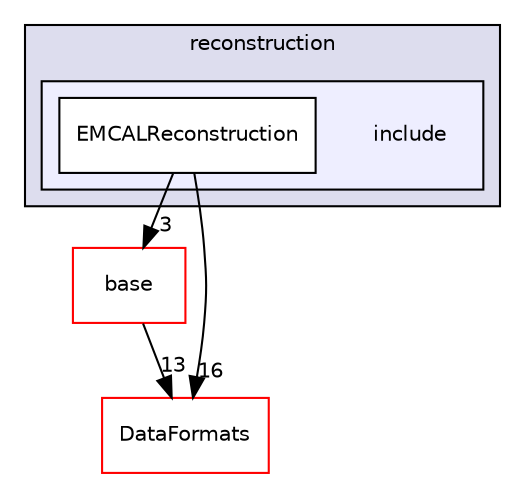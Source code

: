 digraph "/home/travis/build/AliceO2Group/AliceO2/Detectors/EMCAL/reconstruction/include" {
  bgcolor=transparent;
  compound=true
  node [ fontsize="10", fontname="Helvetica"];
  edge [ labelfontsize="10", labelfontname="Helvetica"];
  subgraph clusterdir_43247e9473992ee8ffdfc874c5267163 {
    graph [ bgcolor="#ddddee", pencolor="black", label="reconstruction" fontname="Helvetica", fontsize="10", URL="dir_43247e9473992ee8ffdfc874c5267163.html"]
  subgraph clusterdir_14c8cfaaee0dfb1e837e70bcf15bda98 {
    graph [ bgcolor="#eeeeff", pencolor="black", label="" URL="dir_14c8cfaaee0dfb1e837e70bcf15bda98.html"];
    dir_14c8cfaaee0dfb1e837e70bcf15bda98 [shape=plaintext label="include"];
    dir_e6ac6fa9a112a563cf28c28f50c7f7d8 [shape=box label="EMCALReconstruction" color="black" fillcolor="white" style="filled" URL="dir_e6ac6fa9a112a563cf28c28f50c7f7d8.html"];
  }
  }
  dir_478733f24fb8878a4cdf7773310adedd [shape=box label="base" color="red" URL="dir_478733f24fb8878a4cdf7773310adedd.html"];
  dir_2171f7ec022c5423887b07c69b2f5b48 [shape=box label="DataFormats" color="red" URL="dir_2171f7ec022c5423887b07c69b2f5b48.html"];
  dir_e6ac6fa9a112a563cf28c28f50c7f7d8->dir_478733f24fb8878a4cdf7773310adedd [headlabel="3", labeldistance=1.5 headhref="dir_000246_000202.html"];
  dir_e6ac6fa9a112a563cf28c28f50c7f7d8->dir_2171f7ec022c5423887b07c69b2f5b48 [headlabel="16", labeldistance=1.5 headhref="dir_000246_000076.html"];
  dir_478733f24fb8878a4cdf7773310adedd->dir_2171f7ec022c5423887b07c69b2f5b48 [headlabel="13", labeldistance=1.5 headhref="dir_000202_000076.html"];
}
